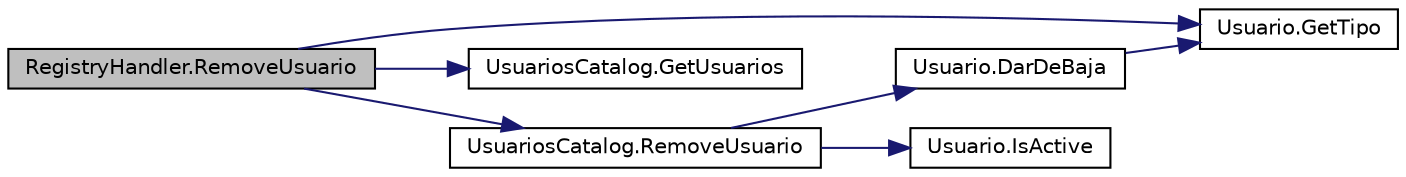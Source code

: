 digraph "RegistryHandler.RemoveUsuario"
{
 // INTERACTIVE_SVG=YES
 // LATEX_PDF_SIZE
  edge [fontname="Helvetica",fontsize="10",labelfontname="Helvetica",labelfontsize="10"];
  node [fontname="Helvetica",fontsize="10",shape=record];
  rankdir="LR";
  Node1 [label="RegistryHandler.RemoveUsuario",height=0.2,width=0.4,color="black", fillcolor="grey75", style="filled", fontcolor="black",tooltip="Método para eliminar un Usuario."];
  Node1 -> Node2 [color="midnightblue",fontsize="10",style="solid",fontname="Helvetica"];
  Node2 [label="Usuario.GetTipo",height=0.2,width=0.4,color="black", fillcolor="white", style="filled",URL="$classUsuario.html#aa70b73e1281e3dd34903a37fc426108f",tooltip="Checkea que tipo de usuario es, puede ser Administrador, Trabajador o Empleador."];
  Node1 -> Node3 [color="midnightblue",fontsize="10",style="solid",fontname="Helvetica"];
  Node3 [label="UsuariosCatalog.GetUsuarios",height=0.2,width=0.4,color="black", fillcolor="white", style="filled",URL="$classUsuariosCatalog.html#a8e094f4767408bb913048cda08568886",tooltip="Método para conocer los usuarios."];
  Node1 -> Node4 [color="midnightblue",fontsize="10",style="solid",fontname="Helvetica"];
  Node4 [label="UsuariosCatalog.RemoveUsuario",height=0.2,width=0.4,color="black", fillcolor="white", style="filled",URL="$classUsuariosCatalog.html#a961c4715374589f1eef9ff7a65dd8866",tooltip="Método para eliminar un usuario, en realidad para simplificar simplemente se le daría de baja."];
  Node4 -> Node5 [color="midnightblue",fontsize="10",style="solid",fontname="Helvetica"];
  Node5 [label="Usuario.DarDeBaja",height=0.2,width=0.4,color="black", fillcolor="white", style="filled",URL="$classUsuario.html#a27cda50e359fbd5269d418679ad38828",tooltip="Método para desactivar un usuario."];
  Node5 -> Node2 [color="midnightblue",fontsize="10",style="solid",fontname="Helvetica"];
  Node4 -> Node6 [color="midnightblue",fontsize="10",style="solid",fontname="Helvetica"];
  Node6 [label="Usuario.IsActive",height=0.2,width=0.4,color="black", fillcolor="white", style="filled",URL="$classUsuario.html#a4a963618b4817eadfc6117830e37a39e",tooltip="Checkea si el usuario está activo."];
}
